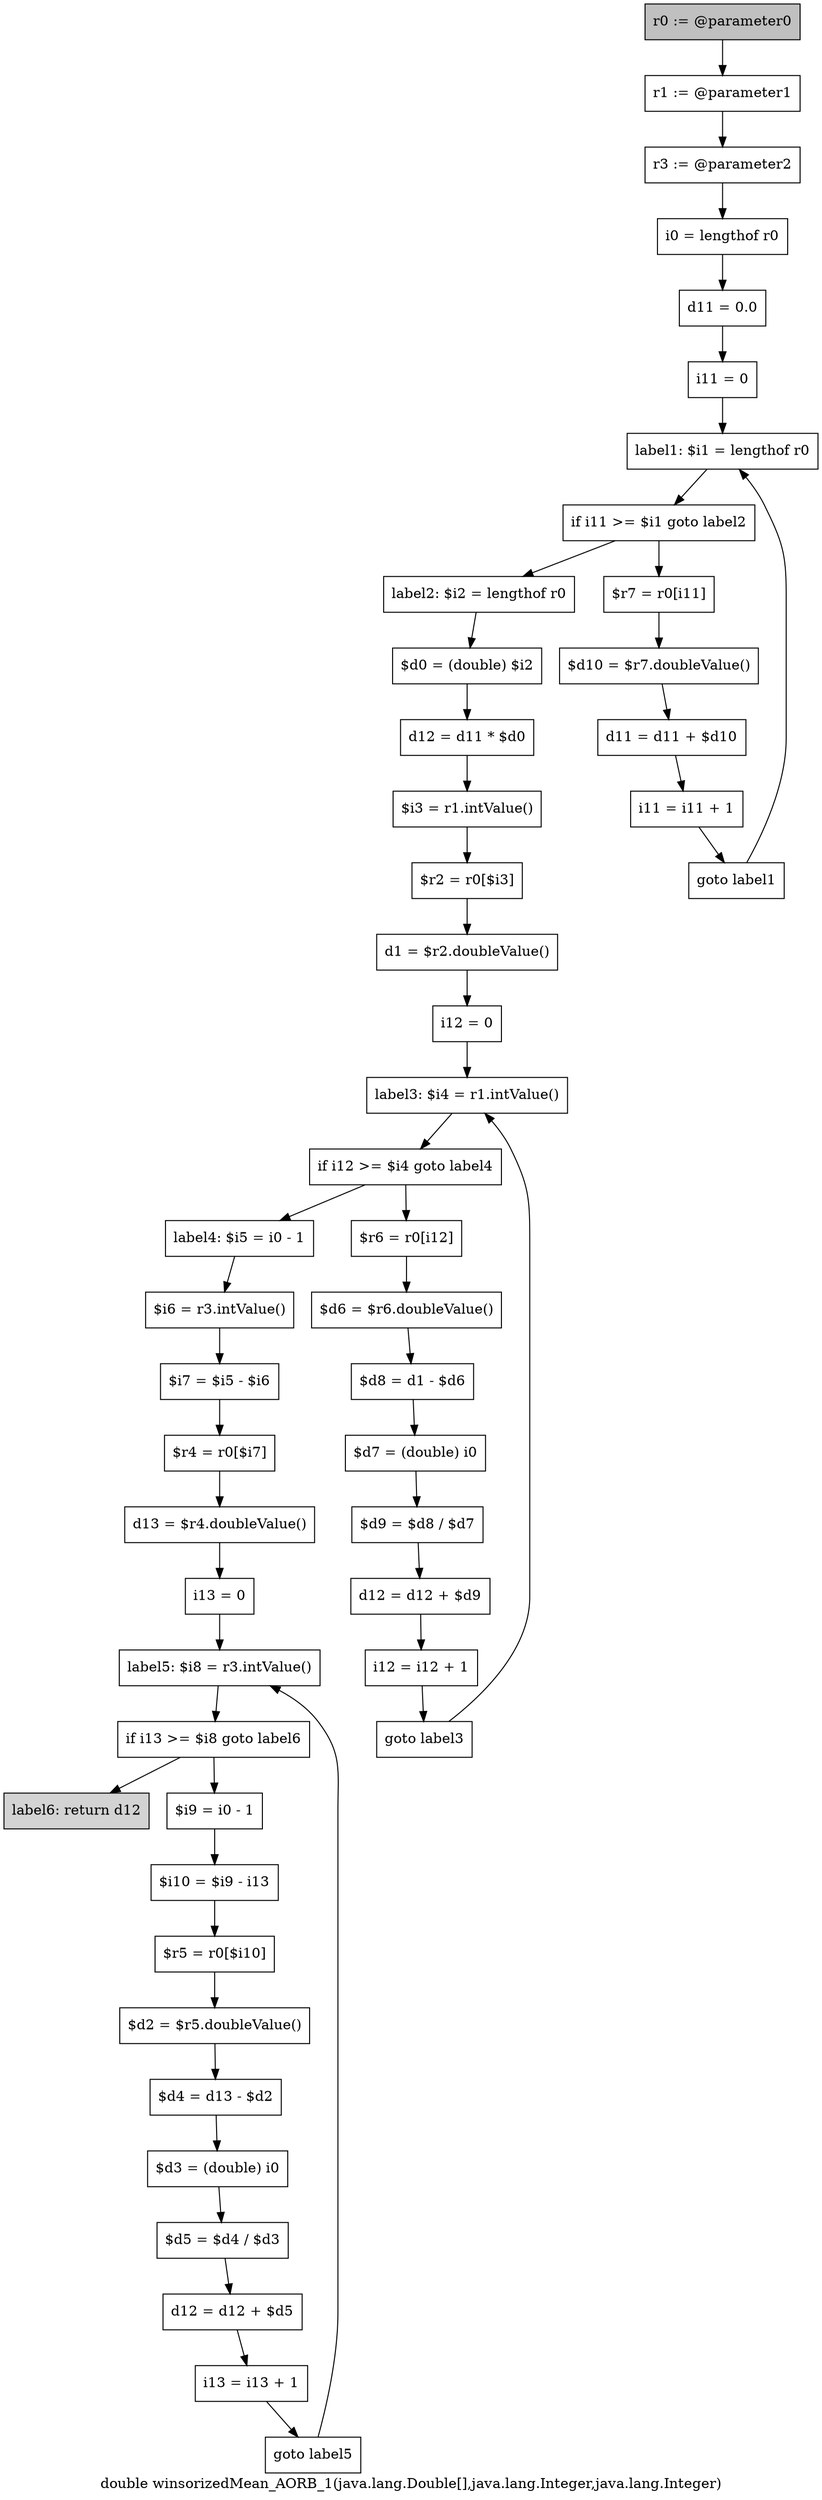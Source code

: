 digraph "double winsorizedMean_AORB_1(java.lang.Double[],java.lang.Integer,java.lang.Integer)" {
    label="double winsorizedMean_AORB_1(java.lang.Double[],java.lang.Integer,java.lang.Integer)";
    node [shape=box];
    "0" [style=filled,fillcolor=gray,label="r0 := @parameter0",];
    "1" [label="r1 := @parameter1",];
    "0"->"1";
    "2" [label="r3 := @parameter2",];
    "1"->"2";
    "3" [label="i0 = lengthof r0",];
    "2"->"3";
    "4" [label="d11 = 0.0",];
    "3"->"4";
    "5" [label="i11 = 0",];
    "4"->"5";
    "6" [label="label1: $i1 = lengthof r0",];
    "5"->"6";
    "7" [label="if i11 >= $i1 goto label2",];
    "6"->"7";
    "8" [label="$r7 = r0[i11]",];
    "7"->"8";
    "13" [label="label2: $i2 = lengthof r0",];
    "7"->"13";
    "9" [label="$d10 = $r7.doubleValue()",];
    "8"->"9";
    "10" [label="d11 = d11 + $d10",];
    "9"->"10";
    "11" [label="i11 = i11 + 1",];
    "10"->"11";
    "12" [label="goto label1",];
    "11"->"12";
    "12"->"6";
    "14" [label="$d0 = (double) $i2",];
    "13"->"14";
    "15" [label="d12 = d11 * $d0",];
    "14"->"15";
    "16" [label="$i3 = r1.intValue()",];
    "15"->"16";
    "17" [label="$r2 = r0[$i3]",];
    "16"->"17";
    "18" [label="d1 = $r2.doubleValue()",];
    "17"->"18";
    "19" [label="i12 = 0",];
    "18"->"19";
    "20" [label="label3: $i4 = r1.intValue()",];
    "19"->"20";
    "21" [label="if i12 >= $i4 goto label4",];
    "20"->"21";
    "22" [label="$r6 = r0[i12]",];
    "21"->"22";
    "30" [label="label4: $i5 = i0 - 1",];
    "21"->"30";
    "23" [label="$d6 = $r6.doubleValue()",];
    "22"->"23";
    "24" [label="$d8 = d1 - $d6",];
    "23"->"24";
    "25" [label="$d7 = (double) i0",];
    "24"->"25";
    "26" [label="$d9 = $d8 / $d7",];
    "25"->"26";
    "27" [label="d12 = d12 + $d9",];
    "26"->"27";
    "28" [label="i12 = i12 + 1",];
    "27"->"28";
    "29" [label="goto label3",];
    "28"->"29";
    "29"->"20";
    "31" [label="$i6 = r3.intValue()",];
    "30"->"31";
    "32" [label="$i7 = $i5 - $i6",];
    "31"->"32";
    "33" [label="$r4 = r0[$i7]",];
    "32"->"33";
    "34" [label="d13 = $r4.doubleValue()",];
    "33"->"34";
    "35" [label="i13 = 0",];
    "34"->"35";
    "36" [label="label5: $i8 = r3.intValue()",];
    "35"->"36";
    "37" [label="if i13 >= $i8 goto label6",];
    "36"->"37";
    "38" [label="$i9 = i0 - 1",];
    "37"->"38";
    "48" [style=filled,fillcolor=lightgray,label="label6: return d12",];
    "37"->"48";
    "39" [label="$i10 = $i9 - i13",];
    "38"->"39";
    "40" [label="$r5 = r0[$i10]",];
    "39"->"40";
    "41" [label="$d2 = $r5.doubleValue()",];
    "40"->"41";
    "42" [label="$d4 = d13 - $d2",];
    "41"->"42";
    "43" [label="$d3 = (double) i0",];
    "42"->"43";
    "44" [label="$d5 = $d4 / $d3",];
    "43"->"44";
    "45" [label="d12 = d12 + $d5",];
    "44"->"45";
    "46" [label="i13 = i13 + 1",];
    "45"->"46";
    "47" [label="goto label5",];
    "46"->"47";
    "47"->"36";
}

